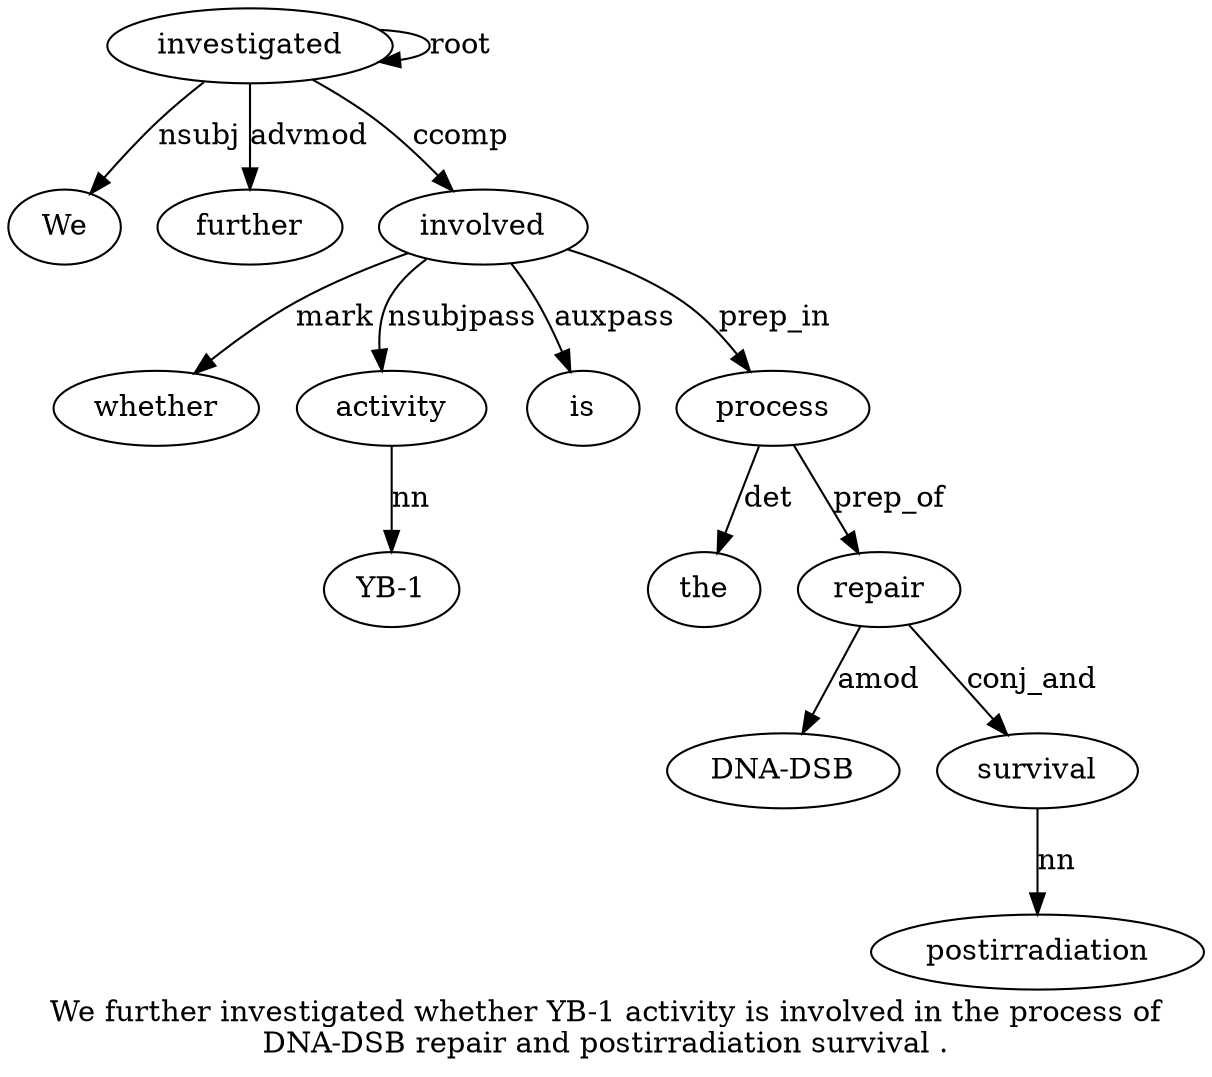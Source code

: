 digraph "We further investigated whether YB-1 activity is involved in the process of DNA-DSB repair and postirradiation survival ." {
label="We further investigated whether YB-1 activity is involved in the process of
DNA-DSB repair and postirradiation survival .";
investigated3 [style=filled, fillcolor=white, label=investigated];
We1 [style=filled, fillcolor=white, label=We];
investigated3 -> We1  [label=nsubj];
further2 [style=filled, fillcolor=white, label=further];
investigated3 -> further2  [label=advmod];
investigated3 -> investigated3  [label=root];
involved8 [style=filled, fillcolor=white, label=involved];
whether4 [style=filled, fillcolor=white, label=whether];
involved8 -> whether4  [label=mark];
activity6 [style=filled, fillcolor=white, label=activity];
"YB-15" [style=filled, fillcolor=white, label="YB-1"];
activity6 -> "YB-15"  [label=nn];
involved8 -> activity6  [label=nsubjpass];
is7 [style=filled, fillcolor=white, label=is];
involved8 -> is7  [label=auxpass];
investigated3 -> involved8  [label=ccomp];
process11 [style=filled, fillcolor=white, label=process];
the10 [style=filled, fillcolor=white, label=the];
process11 -> the10  [label=det];
involved8 -> process11  [label=prep_in];
repair14 [style=filled, fillcolor=white, label=repair];
"DNA-DSB13" [style=filled, fillcolor=white, label="DNA-DSB"];
repair14 -> "DNA-DSB13"  [label=amod];
process11 -> repair14  [label=prep_of];
survival17 [style=filled, fillcolor=white, label=survival];
postirradiation16 [style=filled, fillcolor=white, label=postirradiation];
survival17 -> postirradiation16  [label=nn];
repair14 -> survival17  [label=conj_and];
}
